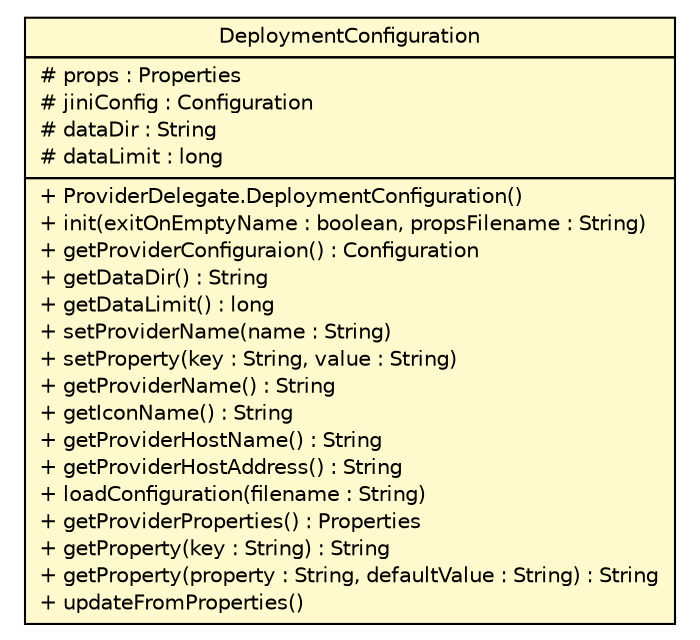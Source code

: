 #!/usr/local/bin/dot
#
# Class diagram 
# Generated by UMLGraph version R5_6 (http://www.umlgraph.org/)
#

digraph G {
	edge [fontname="Helvetica",fontsize=10,labelfontname="Helvetica",labelfontsize=10];
	node [fontname="Helvetica",fontsize=10,shape=plaintext];
	nodesep=0.25;
	ranksep=0.5;
	// sorcer.core.provider.ProviderDelegate.DeploymentConfiguration
	c253987 [label=<<table title="sorcer.core.provider.ProviderDelegate.DeploymentConfiguration" border="0" cellborder="1" cellspacing="0" cellpadding="2" port="p" bgcolor="lemonChiffon" href="./ProviderDelegate.DeploymentConfiguration.html">
		<tr><td><table border="0" cellspacing="0" cellpadding="1">
<tr><td align="center" balign="center"> DeploymentConfiguration </td></tr>
		</table></td></tr>
		<tr><td><table border="0" cellspacing="0" cellpadding="1">
<tr><td align="left" balign="left"> # props : Properties </td></tr>
<tr><td align="left" balign="left"> # jiniConfig : Configuration </td></tr>
<tr><td align="left" balign="left"> # dataDir : String </td></tr>
<tr><td align="left" balign="left"> # dataLimit : long </td></tr>
		</table></td></tr>
		<tr><td><table border="0" cellspacing="0" cellpadding="1">
<tr><td align="left" balign="left"> + ProviderDelegate.DeploymentConfiguration() </td></tr>
<tr><td align="left" balign="left"> + init(exitOnEmptyName : boolean, propsFilename : String) </td></tr>
<tr><td align="left" balign="left"> + getProviderConfiguraion() : Configuration </td></tr>
<tr><td align="left" balign="left"> + getDataDir() : String </td></tr>
<tr><td align="left" balign="left"> + getDataLimit() : long </td></tr>
<tr><td align="left" balign="left"> + setProviderName(name : String) </td></tr>
<tr><td align="left" balign="left"> + setProperty(key : String, value : String) </td></tr>
<tr><td align="left" balign="left"> + getProviderName() : String </td></tr>
<tr><td align="left" balign="left"> + getIconName() : String </td></tr>
<tr><td align="left" balign="left"> + getProviderHostName() : String </td></tr>
<tr><td align="left" balign="left"> + getProviderHostAddress() : String </td></tr>
<tr><td align="left" balign="left"> + loadConfiguration(filename : String) </td></tr>
<tr><td align="left" balign="left"> + getProviderProperties() : Properties </td></tr>
<tr><td align="left" balign="left"> + getProperty(key : String) : String </td></tr>
<tr><td align="left" balign="left"> + getProperty(property : String, defaultValue : String) : String </td></tr>
<tr><td align="left" balign="left"> + updateFromProperties() </td></tr>
		</table></td></tr>
		</table>>, URL="./ProviderDelegate.DeploymentConfiguration.html", fontname="Helvetica", fontcolor="black", fontsize=10.0];
}


